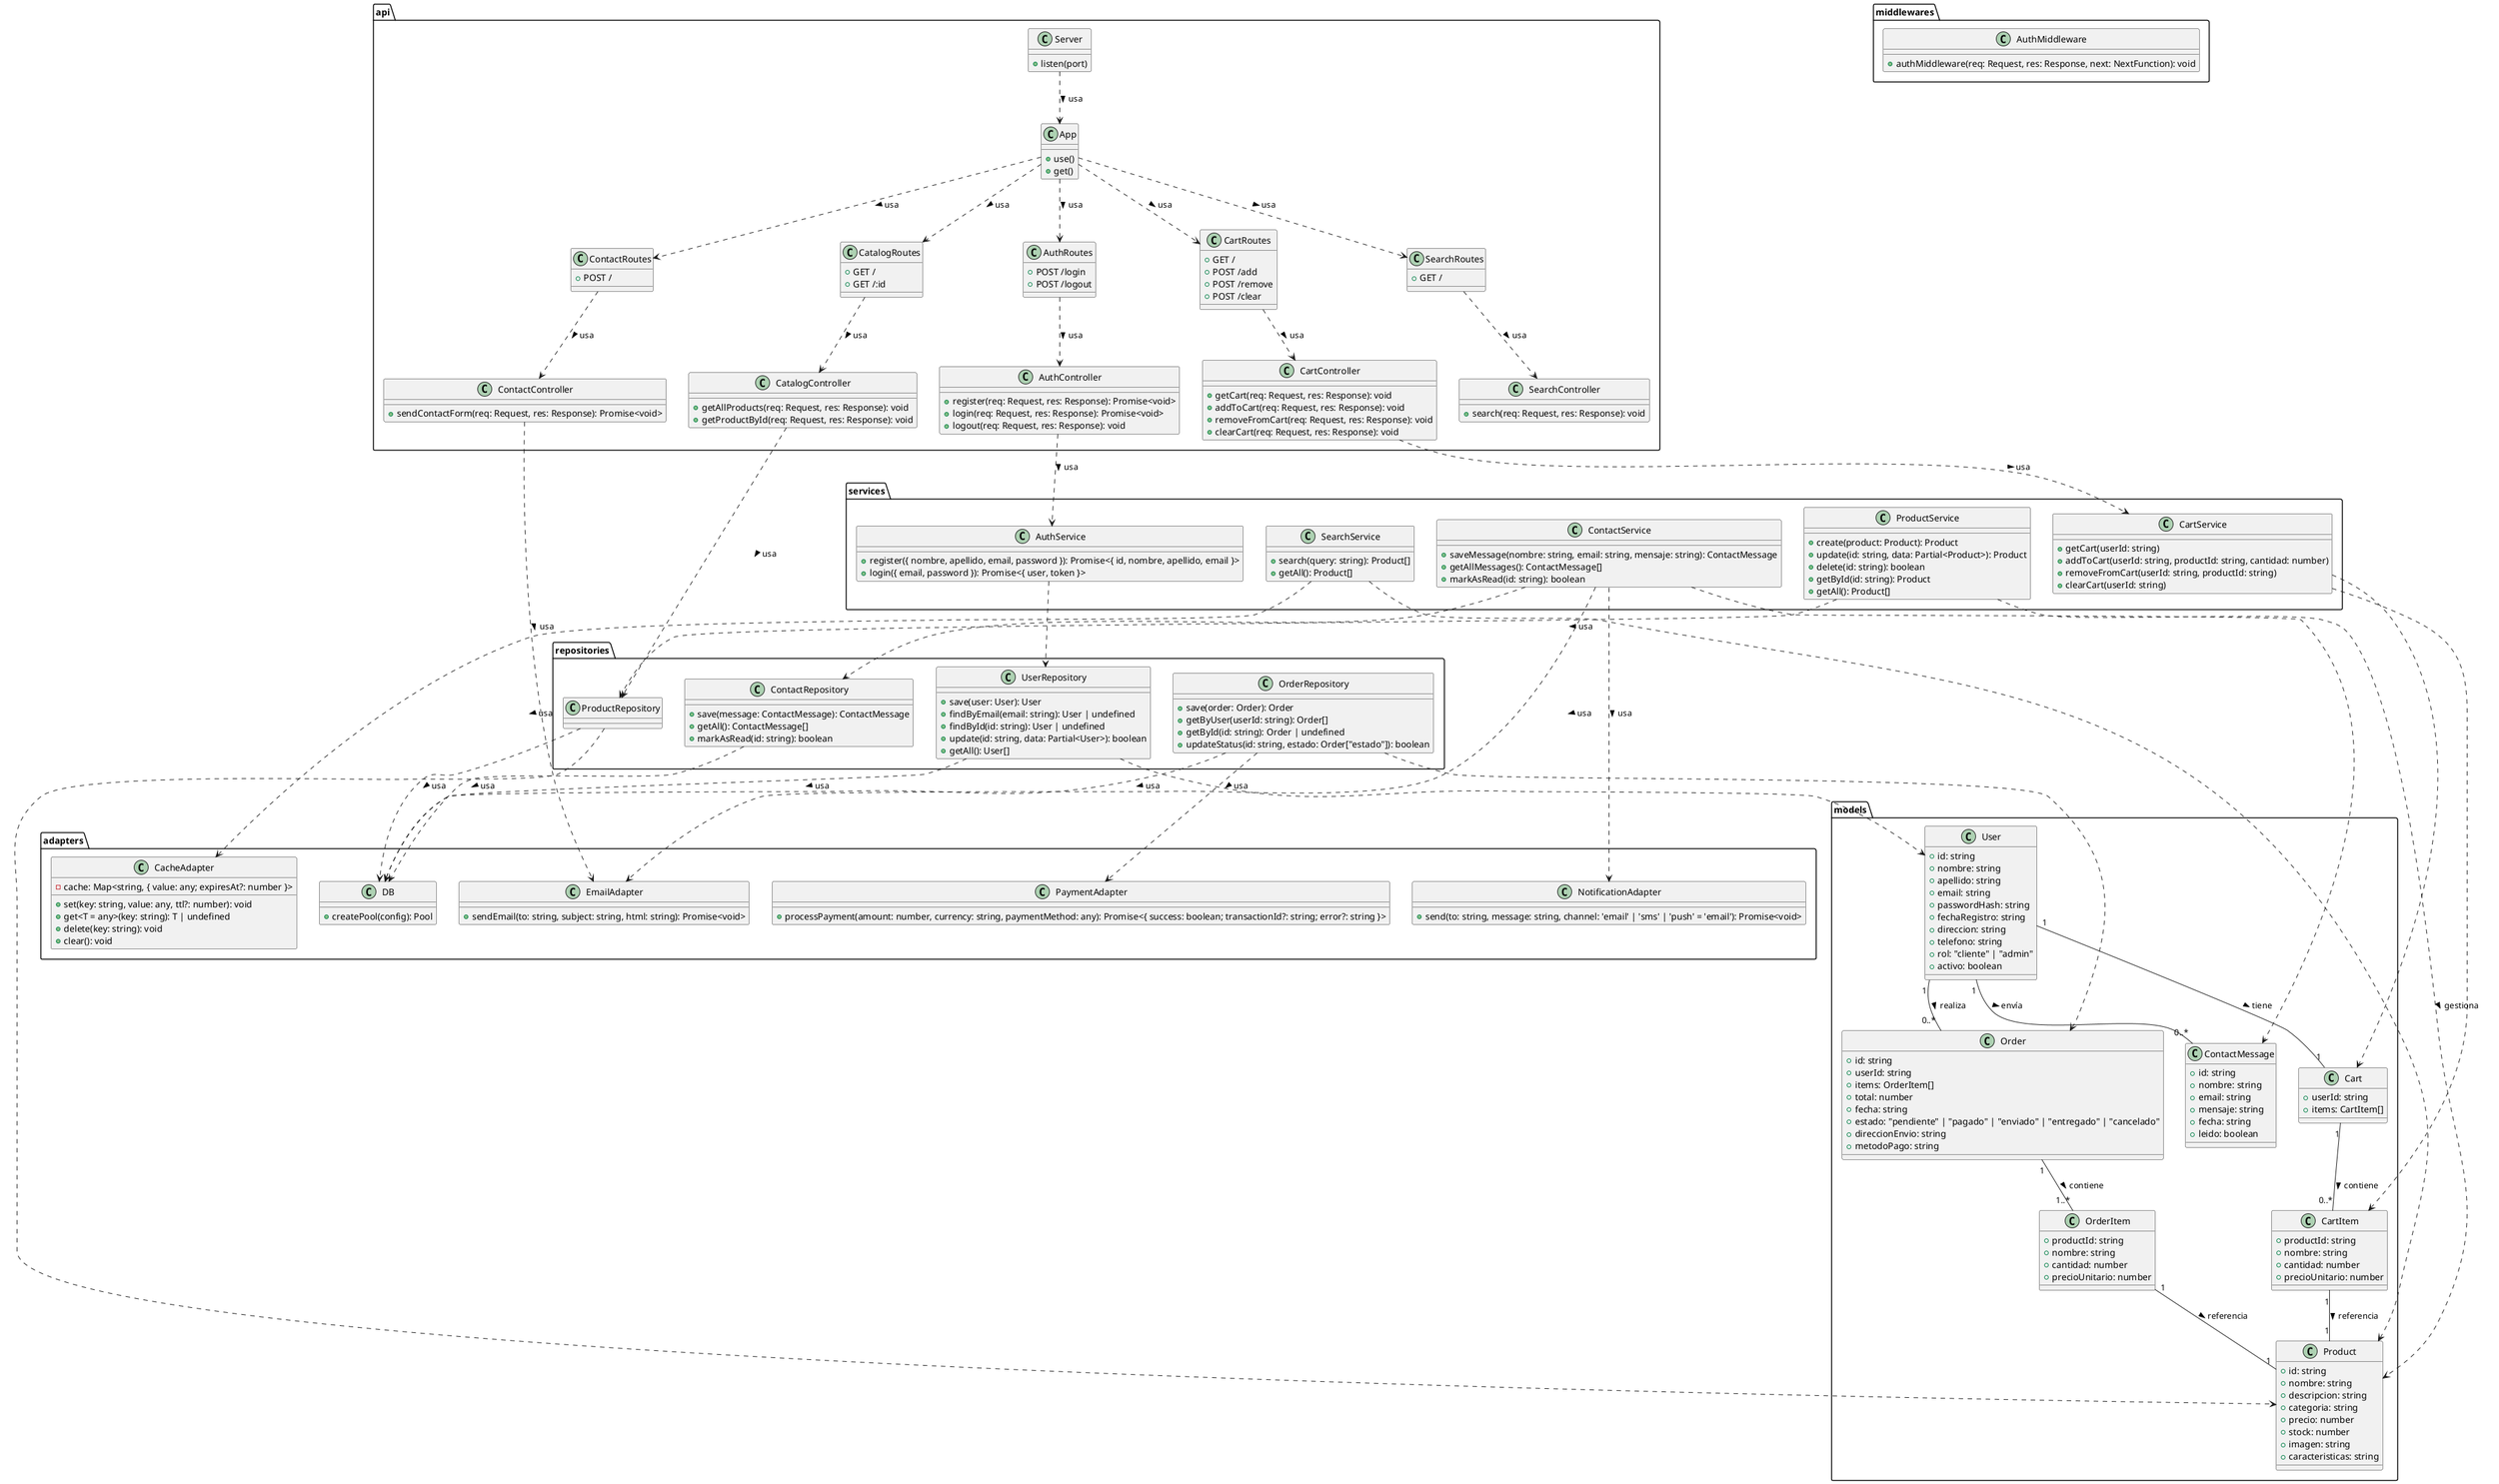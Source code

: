 @startuml

' =======================
' MODELS (models)
' =======================
package "models" {
  class User {
    +id: string
    +nombre: string
    +apellido: string
    +email: string
    +passwordHash: string
    +fechaRegistro: string
    +direccion: string
    +telefono: string
    +rol: "cliente" | "admin"
    +activo: boolean
  }

  class Product {
    +id: string
    +nombre: string
    +descripcion: string
    +categoria: string
    +precio: number
    +stock: number
    +imagen: string
    +caracteristicas: string
  }

  class OrderItem {
    +productId: string
    +nombre: string
    +cantidad: number
    +precioUnitario: number
  }

  class Order {
    +id: string
    +userId: string
    +items: OrderItem[]
    +total: number
    +fecha: string
    +estado: "pendiente" | "pagado" | "enviado" | "entregado" | "cancelado"
    +direccionEnvio: string
    +metodoPago: string
  }

  class ContactMessage {
    +id: string
    +nombre: string
    +email: string
    +mensaje: string
    +fecha: string
    +leido: boolean
  }

  class CartItem {
    +productId: string
    +nombre: string
    +cantidad: number
    +precioUnitario: number
  }

  class Cart {
    +userId: string
    +items: CartItem[]
  }
}

' =======================
' REPOSITORIES (repositories)
' =======================
package "repositories" {
  class OrderRepository {
    + save(order: Order): Order
    + getByUser(userId: string): Order[]
    + getById(id: string): Order | undefined
    + updateStatus(id: string, estado: Order["estado"]): boolean
  }
  class UserRepository {
    + save(user: User): User
    + findByEmail(email: string): User | undefined
    + findById(id: string): User | undefined
    + update(id: string, data: Partial<User>): boolean
    + getAll(): User[]
  }
  class ProductRepository
  class ContactRepository {
    + save(message: ContactMessage): ContactMessage
    + getAll(): ContactMessage[]
    + markAsRead(id: string): boolean
  }
}

' =======================
' SERVICES (services)
' =======================
package "services" {
  class AuthService {
    + register({ nombre, apellido, email, password }): Promise<{ id, nombre, apellido, email }>
    + login({ email, password }): Promise<{ user, token }>
  }
  class CartService {
    + getCart(userId: string)
    + addToCart(userId: string, productId: string, cantidad: number)
    + removeFromCart(userId: string, productId: string)
    + clearCart(userId: string)
  }
  class ContactService {
    + saveMessage(nombre: string, email: string, mensaje: string): ContactMessage
    + getAllMessages(): ContactMessage[]
    + markAsRead(id: string): boolean
  }
  class SearchService {
    + search(query: string): Product[]
    + getAll(): Product[]
  }
  class ProductService {
    + create(product: Product): Product
    + update(id: string, data: Partial<Product>): Product
    + delete(id: string): boolean
    + getById(id: string): Product
    + getAll(): Product[]
  }
}

' =======================
' ADAPTERS (adapters)
' =======================
package "adapters" {
  class CacheAdapter {
    - cache: Map<string, { value: any; expiresAt?: number }>
    + set(key: string, value: any, ttl?: number): void
    + get<T = any>(key: string): T | undefined
    + delete(key: string): void
    + clear(): void
  }

  class EmailAdapter {
    + sendEmail(to: string, subject: string, html: string): Promise<void>
  }

  class NotificationAdapter {
    + send(to: string, message: string, channel: 'email' | 'sms' | 'push' = 'email'): Promise<void>
  }

  class PaymentAdapter {
    + processPayment(amount: number, currency: string, paymentMethod: any): Promise<{ success: boolean; transactionId?: string; error?: string }>
  }

  class DB {
    + createPool(config): Pool
  }
}

' =======================
' MIDDLEWARES (middlewares)
' =======================
package "middlewares" {
  class AuthMiddleware {
    + authMiddleware(req: Request, res: Response, next: NextFunction): void
  }
}

' =======================
' API (api)
' =======================
package "api" {
  class AuthController {
    + register(req: Request, res: Response): Promise<void>
    + login(req: Request, res: Response): Promise<void>
    + logout(req: Request, res: Response): void
  }

  class CartController {
    + getCart(req: Request, res: Response): void
    + addToCart(req: Request, res: Response): void
    + removeFromCart(req: Request, res: Response): void
    + clearCart(req: Request, res: Response): void
  }

  class AuthRoutes {
    + POST /login
    + POST /logout
  }

  class CartRoutes {
    + GET /
    + POST /add
    + POST /remove
    + POST /clear
  }

  class CatalogController {
    + getAllProducts(req: Request, res: Response): void
    + getProductById(req: Request, res: Response): void
  }

  class CatalogRoutes {
    + GET /
    + GET /:id
  }

  class ContactController {
    + sendContactForm(req: Request, res: Response): Promise<void>
  }

  class ContactRoutes {
    + POST /
  }

  class SearchController {
    + search(req: Request, res: Response): void
  }

  class SearchRoutes {
    + GET /
  }

  class App {
    + use()
    + get()
  }

  class Server {
    + listen(port)
  }

  App ..> AuthRoutes : usa >
  App ..> CartRoutes : usa >
  App ..> CatalogRoutes : usa >
  App ..> ContactRoutes : usa >
  App ..> SearchRoutes : usa >
  Server ..> App : usa >
}

' =======================
' RELACIONES ENTRE CLASES
' =======================

' Modelos
User "1" -- "0..*" Order : realiza >
User "1" -- "1" Cart : tiene >
Order "1" -- "1..*" OrderItem : contiene >
Cart "1" -- "0..*" CartItem : contiene >
CartItem "1" -- "1" Product : referencia >
OrderItem "1" -- "1" Product : referencia >
User "1" -- "0..*" ContactMessage : envía >

' Servicios y repositorios
AuthService ..> UserRepository
CartService ..> Cart
CartService ..> CartItem
ContactService ..> ContactMessage
OrderRepository ..> Order
UserRepository ..> User
ProductRepository ..> Product
SearchService ..> Product
ContactService ..> ContactRepository
ProductService ..> ProductRepository : usa >
ProductService ..> Product : gestiona >

' Adaptadores y servicios
SearchService ..> CacheAdapter : usa >
ContactService ..> EmailAdapter : usa >
ContactService ..> NotificationAdapter : usa >
OrderRepository ..> PaymentAdapter : usa >

' Repositorios y base de datos
OrderRepository ..> DB : usa >
UserRepository ..> DB : usa >
ProductRepository ..> DB : usa >
ContactRepository ..> DB : usa >

' Controladores y servicios
AuthController ..> AuthService : usa >
CartController ..> CartService : usa >
CatalogController ..> ProductRepository : usa >
ContactController ..> EmailAdapter : usa >

' Rutas y controladores
AuthRoutes ..> AuthController : usa >
CartRoutes ..> CartController : usa >
CatalogRoutes ..> CatalogController : usa >
ContactRoutes ..> ContactController : usa >
SearchRoutes ..> SearchController : usa >

@enduml